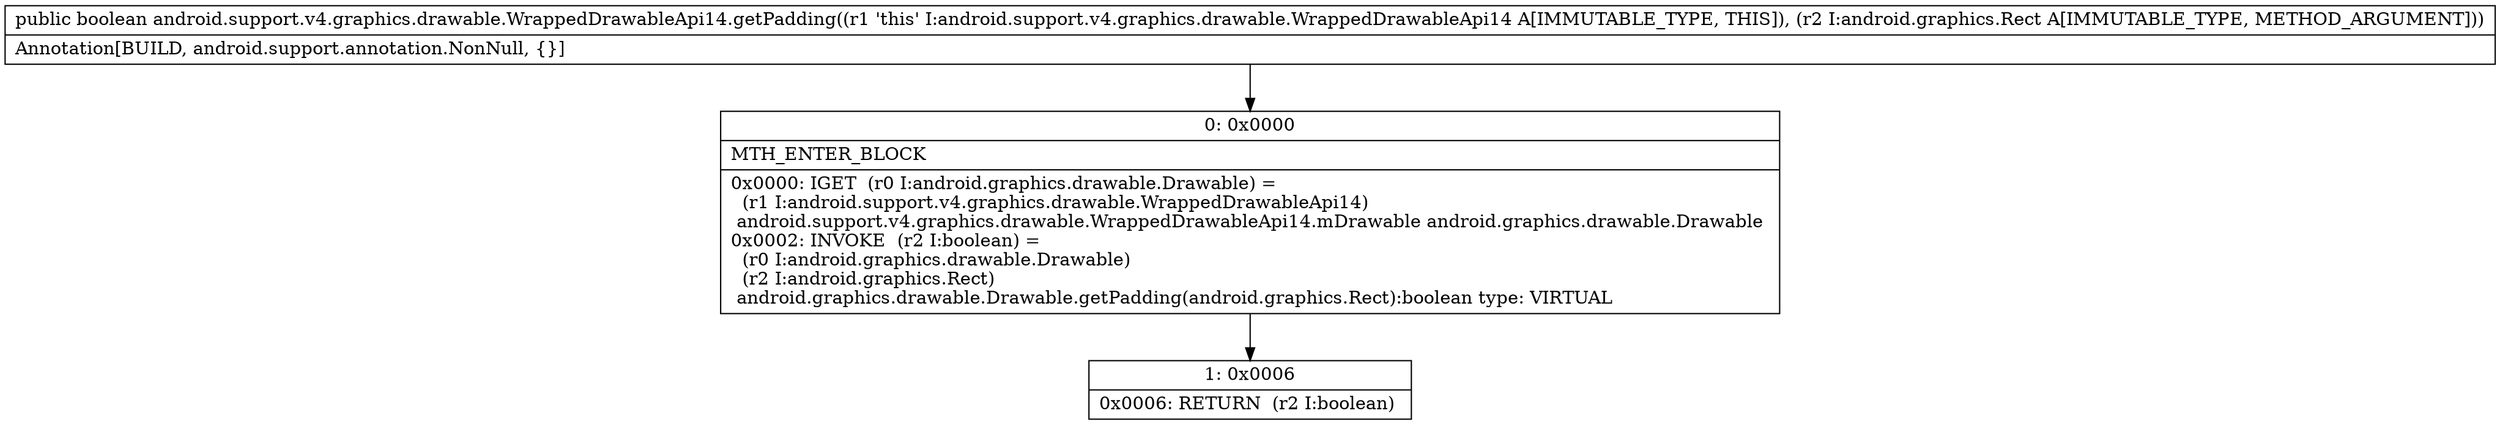 digraph "CFG forandroid.support.v4.graphics.drawable.WrappedDrawableApi14.getPadding(Landroid\/graphics\/Rect;)Z" {
Node_0 [shape=record,label="{0\:\ 0x0000|MTH_ENTER_BLOCK\l|0x0000: IGET  (r0 I:android.graphics.drawable.Drawable) = \l  (r1 I:android.support.v4.graphics.drawable.WrappedDrawableApi14)\l android.support.v4.graphics.drawable.WrappedDrawableApi14.mDrawable android.graphics.drawable.Drawable \l0x0002: INVOKE  (r2 I:boolean) = \l  (r0 I:android.graphics.drawable.Drawable)\l  (r2 I:android.graphics.Rect)\l android.graphics.drawable.Drawable.getPadding(android.graphics.Rect):boolean type: VIRTUAL \l}"];
Node_1 [shape=record,label="{1\:\ 0x0006|0x0006: RETURN  (r2 I:boolean) \l}"];
MethodNode[shape=record,label="{public boolean android.support.v4.graphics.drawable.WrappedDrawableApi14.getPadding((r1 'this' I:android.support.v4.graphics.drawable.WrappedDrawableApi14 A[IMMUTABLE_TYPE, THIS]), (r2 I:android.graphics.Rect A[IMMUTABLE_TYPE, METHOD_ARGUMENT]))  | Annotation[BUILD, android.support.annotation.NonNull, \{\}]\l}"];
MethodNode -> Node_0;
Node_0 -> Node_1;
}

